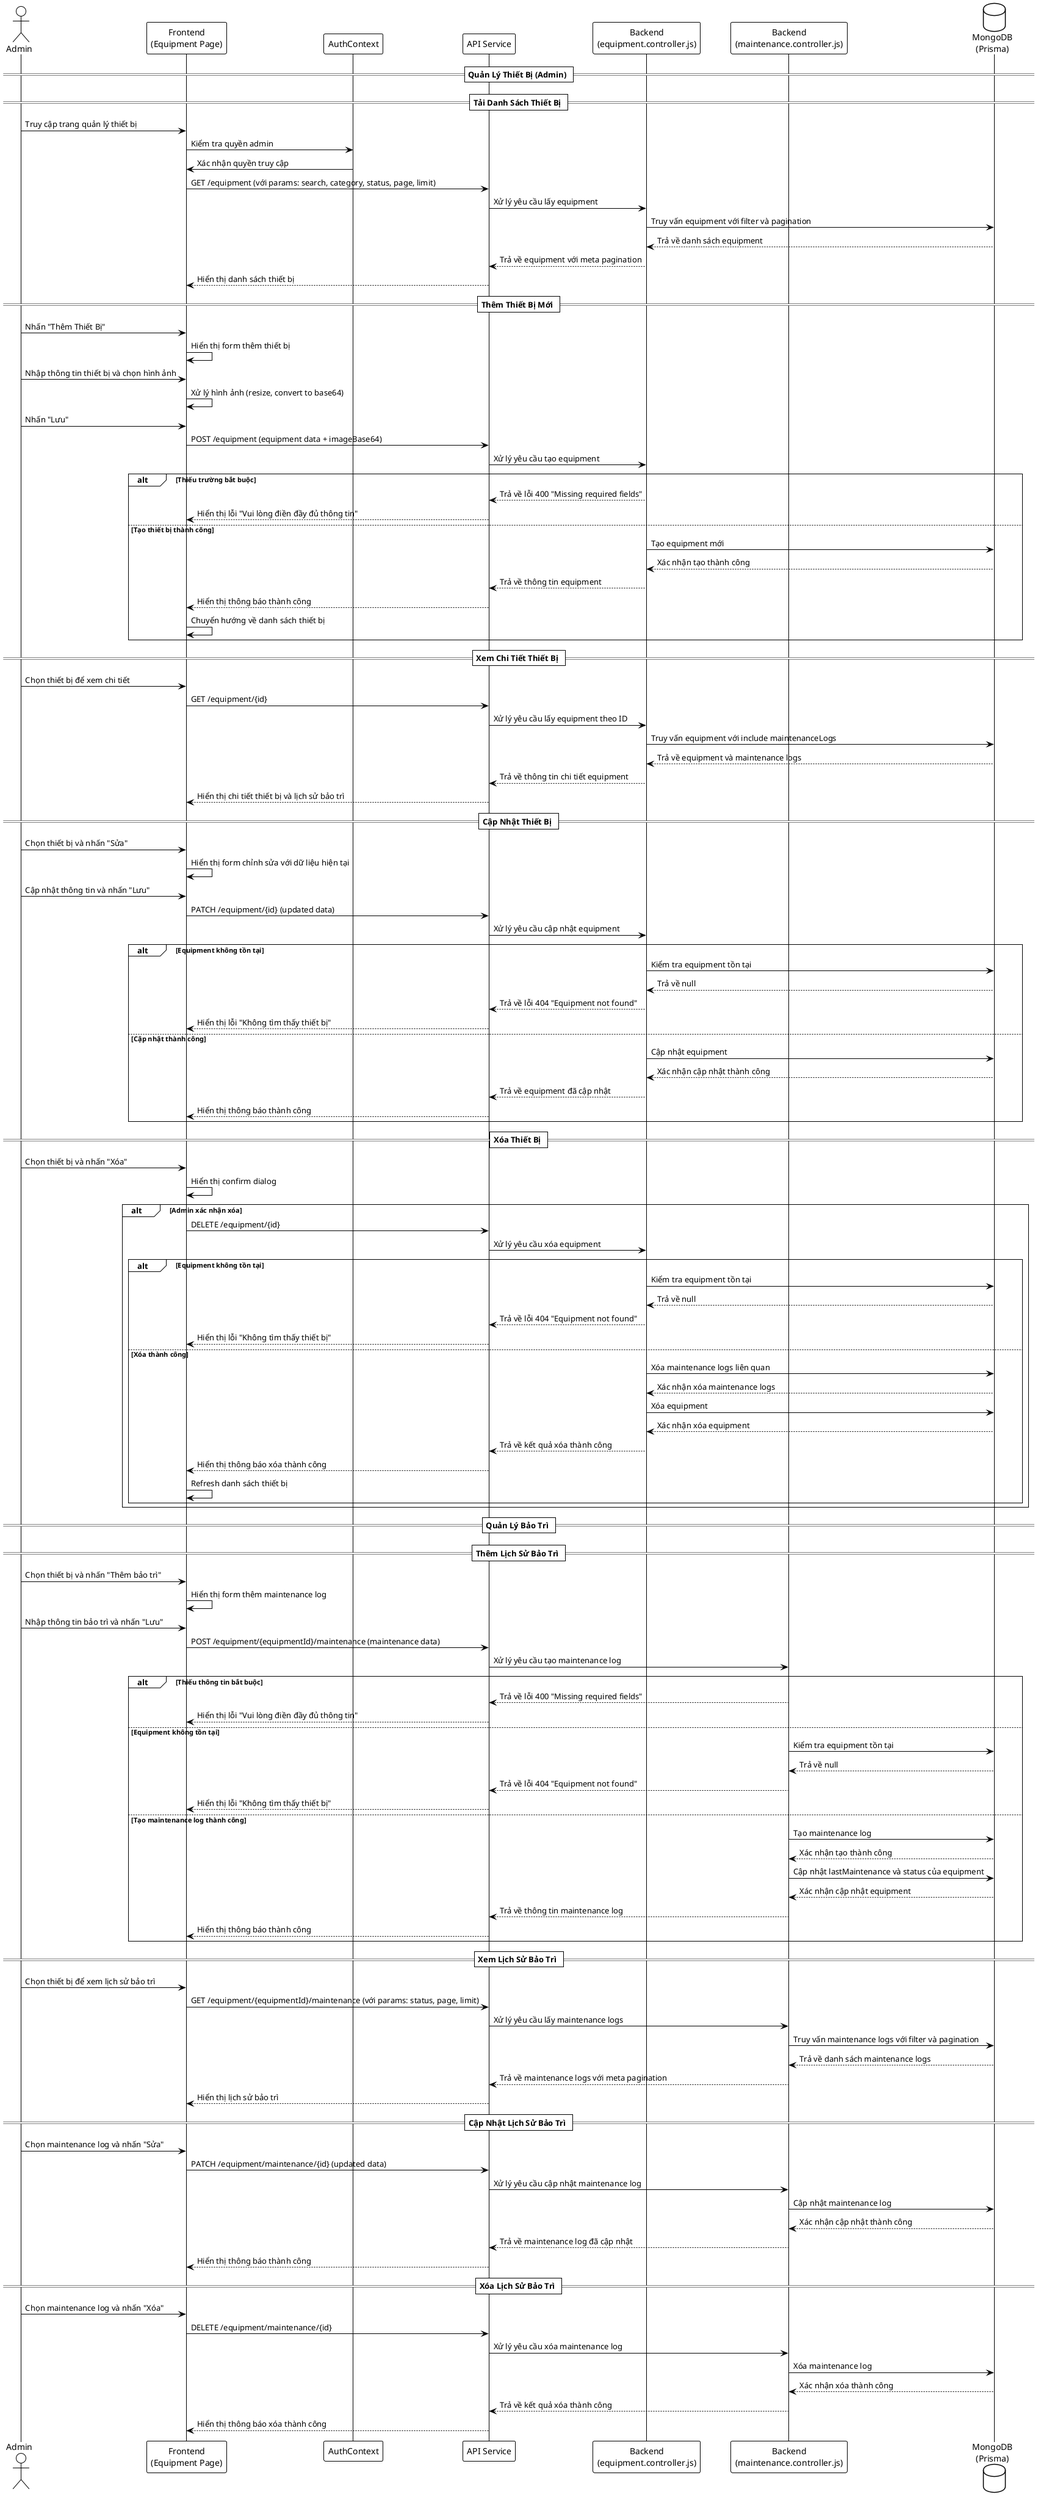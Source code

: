 @startuml equipment_management_sequence
!theme plain
skinparam ParticipantPadding 20
skinparam BoxPadding 10

actor Admin
participant "Frontend\n(Equipment Page)" as Frontend
participant "AuthContext" as AuthContext
participant "API Service" as API
participant "Backend\n(equipment.controller.js)" as EquipmentBackend
participant "Backend\n(maintenance.controller.js)" as MaintenanceBackend
database "MongoDB\n(Prisma)" as MongoDB

== Quản Lý Thiết Bị (Admin) ==

== Tải Danh Sách Thiết Bị ==
Admin -> Frontend: Truy cập trang quản lý thiết bị
Frontend -> AuthContext: Kiểm tra quyền admin
AuthContext -> Frontend: Xác nhận quyền truy cập

Frontend -> API: GET /equipment (với params: search, category, status, page, limit)
API -> EquipmentBackend: Xử lý yêu cầu lấy equipment
EquipmentBackend -> MongoDB: Truy vấn equipment với filter và pagination
MongoDB --> EquipmentBackend: Trả về danh sách equipment
EquipmentBackend --> API: Trả về equipment với meta pagination
API --> Frontend: Hiển thị danh sách thiết bị

== Thêm Thiết Bị Mới ==
Admin -> Frontend: Nhấn "Thêm Thiết Bị"
Frontend -> Frontend: Hiển thị form thêm thiết bị

Admin -> Frontend: Nhập thông tin thiết bị và chọn hình ảnh
Frontend -> Frontend: Xử lý hình ảnh (resize, convert to base64)

Admin -> Frontend: Nhấn "Lưu"
Frontend -> API: POST /equipment (equipment data + imageBase64)
API -> EquipmentBackend: Xử lý yêu cầu tạo equipment

alt Thiếu trường bắt buộc
    EquipmentBackend --> API: Trả về lỗi 400 "Missing required fields"
    API --> Frontend: Hiển thị lỗi "Vui lòng điền đầy đủ thông tin"
else Tạo thiết bị thành công
    EquipmentBackend -> MongoDB: Tạo equipment mới
    MongoDB --> EquipmentBackend: Xác nhận tạo thành công
    EquipmentBackend --> API: Trả về thông tin equipment
    API --> Frontend: Hiển thị thông báo thành công
    Frontend -> Frontend: Chuyển hướng về danh sách thiết bị
end

== Xem Chi Tiết Thiết Bị ==
Admin -> Frontend: Chọn thiết bị để xem chi tiết
Frontend -> API: GET /equipment/{id}
API -> EquipmentBackend: Xử lý yêu cầu lấy equipment theo ID
EquipmentBackend -> MongoDB: Truy vấn equipment với include maintenanceLogs
MongoDB --> EquipmentBackend: Trả về equipment và maintenance logs
EquipmentBackend --> API: Trả về thông tin chi tiết equipment
API --> Frontend: Hiển thị chi tiết thiết bị và lịch sử bảo trì

== Cập Nhật Thiết Bị ==
Admin -> Frontend: Chọn thiết bị và nhấn "Sửa"
Frontend -> Frontend: Hiển thị form chỉnh sửa với dữ liệu hiện tại

Admin -> Frontend: Cập nhật thông tin và nhấn "Lưu"
Frontend -> API: PATCH /equipment/{id} (updated data)
API -> EquipmentBackend: Xử lý yêu cầu cập nhật equipment

alt Equipment không tồn tại
    EquipmentBackend -> MongoDB: Kiểm tra equipment tồn tại
    MongoDB --> EquipmentBackend: Trả về null
    EquipmentBackend --> API: Trả về lỗi 404 "Equipment not found"
    API --> Frontend: Hiển thị lỗi "Không tìm thấy thiết bị"
else Cập nhật thành công
    EquipmentBackend -> MongoDB: Cập nhật equipment
    MongoDB --> EquipmentBackend: Xác nhận cập nhật thành công
    EquipmentBackend --> API: Trả về equipment đã cập nhật
    API --> Frontend: Hiển thị thông báo thành công
end

== Xóa Thiết Bị ==
Admin -> Frontend: Chọn thiết bị và nhấn "Xóa"
Frontend -> Frontend: Hiển thị confirm dialog

alt Admin xác nhận xóa
    Frontend -> API: DELETE /equipment/{id}
    API -> EquipmentBackend: Xử lý yêu cầu xóa equipment
    
    alt Equipment không tồn tại
        EquipmentBackend -> MongoDB: Kiểm tra equipment tồn tại
        MongoDB --> EquipmentBackend: Trả về null
        EquipmentBackend --> API: Trả về lỗi 404 "Equipment not found"
        API --> Frontend: Hiển thị lỗi "Không tìm thấy thiết bị"
    else Xóa thành công
        EquipmentBackend -> MongoDB: Xóa maintenance logs liên quan
        MongoDB --> EquipmentBackend: Xác nhận xóa maintenance logs
        EquipmentBackend -> MongoDB: Xóa equipment
        MongoDB --> EquipmentBackend: Xác nhận xóa equipment
        EquipmentBackend --> API: Trả về kết quả xóa thành công
        API --> Frontend: Hiển thị thông báo xóa thành công
        Frontend -> Frontend: Refresh danh sách thiết bị
    end
end

== Quản Lý Bảo Trì ==

== Thêm Lịch Sử Bảo Trì ==
Admin -> Frontend: Chọn thiết bị và nhấn "Thêm bảo trì"
Frontend -> Frontend: Hiển thị form thêm maintenance log

Admin -> Frontend: Nhập thông tin bảo trì và nhấn "Lưu"
Frontend -> API: POST /equipment/{equipmentId}/maintenance (maintenance data)
API -> MaintenanceBackend: Xử lý yêu cầu tạo maintenance log

alt Thiếu thông tin bắt buộc
    MaintenanceBackend --> API: Trả về lỗi 400 "Missing required fields"
    API --> Frontend: Hiển thị lỗi "Vui lòng điền đầy đủ thông tin"
else Equipment không tồn tại
    MaintenanceBackend -> MongoDB: Kiểm tra equipment tồn tại
    MongoDB --> MaintenanceBackend: Trả về null
    MaintenanceBackend --> API: Trả về lỗi 404 "Equipment not found"
    API --> Frontend: Hiển thị lỗi "Không tìm thấy thiết bị"
else Tạo maintenance log thành công
    MaintenanceBackend -> MongoDB: Tạo maintenance log
    MongoDB --> MaintenanceBackend: Xác nhận tạo thành công
    MaintenanceBackend -> MongoDB: Cập nhật lastMaintenance và status của equipment
    MongoDB --> MaintenanceBackend: Xác nhận cập nhật equipment
    MaintenanceBackend --> API: Trả về thông tin maintenance log
    API --> Frontend: Hiển thị thông báo thành công
end

== Xem Lịch Sử Bảo Trì ==
Admin -> Frontend: Chọn thiết bị để xem lịch sử bảo trì
Frontend -> API: GET /equipment/{equipmentId}/maintenance (với params: status, page, limit)
API -> MaintenanceBackend: Xử lý yêu cầu lấy maintenance logs
MaintenanceBackend -> MongoDB: Truy vấn maintenance logs với filter và pagination
MongoDB --> MaintenanceBackend: Trả về danh sách maintenance logs
MaintenanceBackend --> API: Trả về maintenance logs với meta pagination
API --> Frontend: Hiển thị lịch sử bảo trì

== Cập Nhật Lịch Sử Bảo Trì ==
Admin -> Frontend: Chọn maintenance log và nhấn "Sửa"
Frontend -> API: PATCH /equipment/maintenance/{id} (updated data)
API -> MaintenanceBackend: Xử lý yêu cầu cập nhật maintenance log
MaintenanceBackend -> MongoDB: Cập nhật maintenance log
MongoDB --> MaintenanceBackend: Xác nhận cập nhật thành công
MaintenanceBackend --> API: Trả về maintenance log đã cập nhật
API --> Frontend: Hiển thị thông báo thành công

== Xóa Lịch Sử Bảo Trì ==
Admin -> Frontend: Chọn maintenance log và nhấn "Xóa"
Frontend -> API: DELETE /equipment/maintenance/{id}
API -> MaintenanceBackend: Xử lý yêu cầu xóa maintenance log
MaintenanceBackend -> MongoDB: Xóa maintenance log
MongoDB --> MaintenanceBackend: Xác nhận xóa thành công
MaintenanceBackend --> API: Trả về kết quả xóa thành công
API --> Frontend: Hiển thị thông báo xóa thành công

@enduml